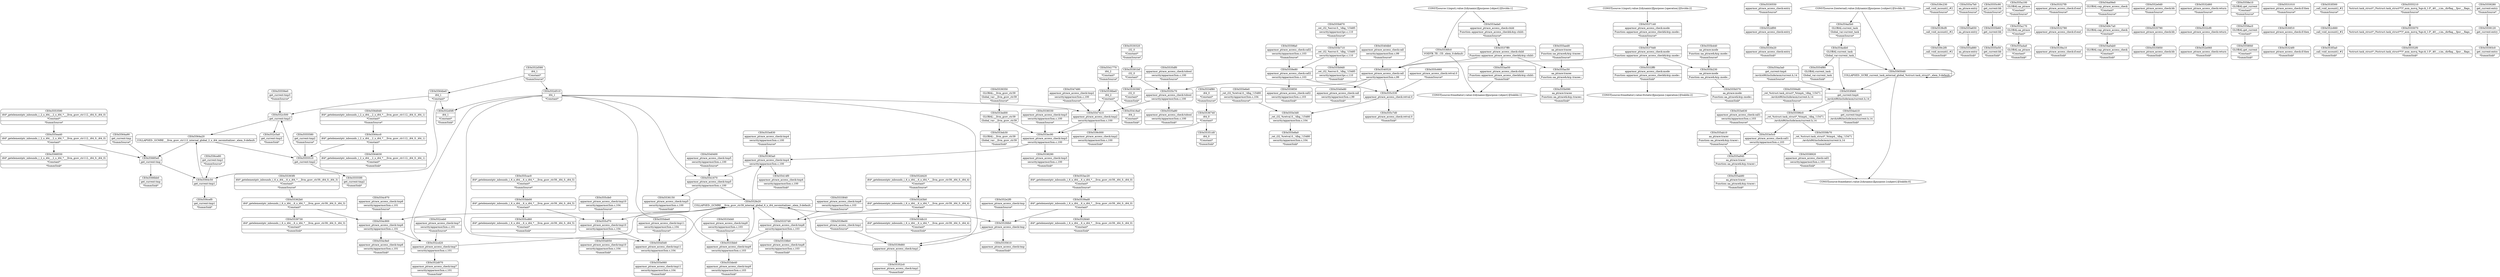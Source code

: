 digraph {
	CE0x555b570 [shape=record,shape=Mrecord,label="{CE0x555b570|aa_ptrace:mode|Function::aa_ptrace&Arg::mode::|*SummSink*}"]
	CE0x553de40 [shape=record,shape=Mrecord,label="{CE0x553de40|apparmor_ptrace_access_check:tmp9|security/apparmor/lsm.c,103|*SummSink*}"]
	CE0x555dee0 [shape=record,shape=Mrecord,label="{CE0x555dee0|apparmor_ptrace_access_check:tmp11|security/apparmor/lsm.c,104|*SummSource*}"]
	"CONST[source:0(mediator),value:2(dynamic)][purpose:{object}][SnkIdx:1]"
	CE0x5559f30 [shape=record,shape=Mrecord,label="{CE0x5559f30|apparmor_ptrace_access_check:call2|security/apparmor/lsm.c,103|*SummSink*}"]
	CE0x5537140 [shape=record,shape=Mrecord,label="{CE0x5537140|apparmor_ptrace_access_check:mode|Function::apparmor_ptrace_access_check&Arg::mode::|*SummSource*}"]
	CE0x5533bb0 [shape=record,shape=Mrecord,label="{CE0x5533bb0|apparmor_ptrace_access_check:tmp9|security/apparmor/lsm.c,103}"]
	CE0x5539ad0 [shape=record,shape=Mrecord,label="{CE0x5539ad0|i64*_getelementptr_inbounds_(_6_x_i64_,_6_x_i64_*___llvm_gcov_ctr39,_i64_0,_i64_0)|*Constant*}"]
	CE0x5530550 [shape=record,shape=Mrecord,label="{CE0x5530550|apparmor_ptrace_access_check:entry|*SummSource*}"]
	CE0x552d5f0 [shape=record,shape=Mrecord,label="{CE0x552d5f0|i64_1|*Constant*|*SummSink*}"]
	CE0x5558920 [shape=record,shape=Mrecord,label="{CE0x5558920|apparmor_ptrace_access_check:call1|security/apparmor/lsm.c,103|*SummSink*}"]
	CE0x5539cf0 [shape=record,shape=Mrecord,label="{CE0x5539cf0|_call_void_mcount()_#2}"]
	CE0x55594d0 [shape=record,shape=Mrecord,label="{CE0x55594d0|_ret_%struct.task_struct*_%tmp4,_!dbg_!15471|./arch/x86/include/asm/current.h,14|*SummSource*}"]
	CE0x556cef0 [shape=record,shape=Mrecord,label="{CE0x556cef0|get_current:tmp1|*SummSink*}"]
	CE0x552c500 [shape=record,shape=Mrecord,label="{CE0x552c500|get_current:tmp3}"]
	CE0x554c9e0 [shape=record,shape=Mrecord,label="{CE0x554c9e0|apparmor_ptrace_access_check:tmp6|security/apparmor/lsm.c,101|*SummSink*}"]
	CE0x555b090 [shape=record,shape=Mrecord,label="{CE0x555b090|aa_ptrace:tracee|Function::aa_ptrace&Arg::tracee::|*SummSink*}"]
	CE0x5554f80 [shape=record,shape=Mrecord,label="{CE0x5554f80|GLOBAL:current_task|Global_var:current_task|*SummSink*}"]
	CE0x553ae50 [shape=record,shape=Mrecord,label="{CE0x553ae50|apparmor_ptrace_access_check:child|Function::apparmor_ptrace_access_check&Arg::child::|*SummSink*}"]
	CE0x555a7b0 [shape=record,shape=Mrecord,label="{CE0x555a7b0|aa_ptrace:entry|*SummSource*}"]
	CE0x552cd20 [shape=record,shape=Mrecord,label="{CE0x552cd20|apparmor_ptrace_access_check:tmp7|security/apparmor/lsm.c,101}"]
	"CONST[source:0(mediator),value:2(dynamic)][purpose:{subject}][SnkIdx:0]"
	CE0x5568550 [shape=record,shape=Mrecord,label="{CE0x5568550|i64*_getelementptr_inbounds_(_2_x_i64_,_2_x_i64_*___llvm_gcov_ctr112,_i64_0,_i64_0)|*Constant*|*SummSink*}"]
	CE0x5541770 [shape=record,shape=Mrecord,label="{CE0x5541770|i64_2|*Constant*|*SummSource*}"]
	CE0x5539e00 [shape=record,shape=Mrecord,label="{CE0x5539e00|apparmor_ptrace_access_check:tmp1|*SummSource*}"]
	CE0x5539350 [shape=record,shape=Mrecord,label="{CE0x5539350|GLOBAL:__llvm_gcov_ctr39|Global_var:__llvm_gcov_ctr39|*SummSource*}"]
	CE0x5555b60 [shape=record,shape=Mrecord,label="{CE0x5555b60|get_current:bb}"]
	CE0x555a100 [shape=record,shape=Mrecord,label="{CE0x555a100|GLOBAL:aa_ptrace|*Constant*|*SummSource*}"]
	CE0x5536150 [shape=record,shape=Mrecord,label="{CE0x5536150|apparmor_ptrace_access_check:tmp5|security/apparmor/lsm.c,100|*SummSink*}"]
	CE0x553ac20 [shape=record,shape=Mrecord,label="{CE0x553ac20|i64*_getelementptr_inbounds_(_6_x_i64_,_6_x_i64_*___llvm_gcov_ctr39,_i64_0,_i64_0)|*Constant*|*SummSource*}"]
	CE0x553ed00 [shape=record,shape=Mrecord,label="{CE0x553ed00|GLOBAL:__llvm_gcov_ctr39|Global_var:__llvm_gcov_ctr39}"]
	CE0x555e060 [shape=record,shape=Mrecord,label="{CE0x555e060|apparmor_ptrace_access_check:tmp11|security/apparmor/lsm.c,104|*SummSink*}"]
	CE0x555e6e0 [shape=record,shape=Mrecord,label="{CE0x555e6e0|_ret_i32_%retval.0,_!dbg_!15480|security/apparmor/lsm.c,104|*SummSource*}"]
	CE0x5566bb0 [shape=record,shape=Mrecord,label="{CE0x5566bb0|get_current:tmp|*SummSink*}"]
	CE0x55383a0 [shape=record,shape=Mrecord,label="{CE0x55383a0|apparmor_ptrace_access_check:tmp4|security/apparmor/lsm.c,100}"]
	CE0x555ab10 [shape=record,shape=Mrecord,label="{CE0x555ab10|aa_ptrace:tracer|Function::aa_ptrace&Arg::tracer::|*SummSource*}"]
	CE0x55555f0 [shape=record,shape=Mrecord,label="{CE0x55555f0|get_current:tmp2|*SummSink*}"]
	CE0x552c5a0 [shape=record,shape=Mrecord,label="{CE0x552c5a0|get_current:tmp3|*SummSink*}"]
	CE0x55327f0 [shape=record,shape=Mrecord,label="{CE0x55327f0|apparmor_ptrace_access_check:if.end|*SummSource*}"]
	CE0x5538330 [shape=record,shape=Mrecord,label="{CE0x5538330|apparmor_ptrace_access_check:tmp3|security/apparmor/lsm.c,100|*SummSource*}"]
	CE0x5535a80 [shape=record,shape=Mrecord,label="{CE0x5535a80|apparmor_ptrace_access_check:tobool|security/apparmor/lsm.c,100|*SummSink*}"]
	CE0x54a0ab0 [shape=record,shape=Mrecord,label="{CE0x54a0ab0|GLOBAL:cap_ptrace_access_check|*Constant*|*SummSink*}"]
	CE0x5564cc0 [shape=record,shape=Mrecord,label="{CE0x5564cc0|i64*_getelementptr_inbounds_(_2_x_i64_,_2_x_i64_*___llvm_gcov_ctr112,_i64_0,_i64_1)|*Constant*}"]
	CE0x552d510 [shape=record,shape=Mrecord,label="{CE0x552d510|i64_1|*Constant*}"]
	CE0x5540e80 [shape=record,shape=Mrecord,label="{CE0x5540e80|apparmor_ptrace_access_check:call|security/apparmor/lsm.c,99|*SummSink*}"]
	CE0x5534f80 [shape=record,shape=Mrecord,label="{CE0x5534f80|i64_0|*Constant*|*SummSource*}"]
	CE0x556d0d0 [shape=record,shape=Mrecord,label="{CE0x556d0d0|i64*_getelementptr_inbounds_(_2_x_i64_,_2_x_i64_*___llvm_gcov_ctr112,_i64_0,_i64_1)|*Constant*|*SummSource*}"]
	CE0x553f460 [shape=record,shape=Mrecord,label="{CE0x553f460|get_current:tmp4|./arch/x86/include/asm/current.h,14}"]
	"CONST[source:1(input),value:2(dynamic)][purpose:{object}][SrcIdx:1]"
	CE0x55393f0 [shape=record,shape=Mrecord,label="{CE0x55393f0|i64*_getelementptr_inbounds_(_6_x_i64_,_6_x_i64_*___llvm_gcov_ctr39,_i64_0,_i64_3)|*Constant*|*SummSource*}"]
	CE0x5535850 [shape=record,shape=Mrecord,label="{CE0x5535850|apparmor_ptrace_access_check:bb|*SummSink*}"]
	CE0x554c970 [shape=record,shape=Mrecord,label="{CE0x554c970|apparmor_ptrace_access_check:tmp6|security/apparmor/lsm.c,101|*SummSource*}"]
	CE0x55351d0 [shape=record,shape=Mrecord,label="{CE0x55351d0|i64_0|*Constant*|*SummSink*}"]
	CE0x553e830 [shape=record,shape=Mrecord,label="{CE0x553e830|apparmor_ptrace_access_check:tmp4|security/apparmor/lsm.c,100|*SummSource*}"]
	CE0x539c230 [shape=record,shape=Mrecord,label="{CE0x539c230|_call_void_mcount()_#2|*SummSource*}"]
	CE0x554a3a0 [shape=record,shape=Mrecord,label="{CE0x554a3a0|get_current:tmp4|./arch/x86/include/asm/current.h,14|*SummSource*}"]
	CE0x554a410 [shape=record,shape=Mrecord,label="{CE0x554a410|get_current:tmp4|./arch/x86/include/asm/current.h,14|*SummSink*}"]
	"CONST[source:0(mediator),value:0(static)][purpose:{operation}][SnkIdx:2]"
	CE0x5532cf0 [shape=record,shape=Mrecord,label="{CE0x5532cf0|apparmor_ptrace_access_check:return}"]
	CE0x5558e10 [shape=record,shape=Mrecord,label="{CE0x5558e10|GLOBAL:get_current|*Constant*|*SummSource*}"]
	CE0x554a5b0 [shape=record,shape=Mrecord,label="{CE0x554a5b0|GLOBAL:current_task|Global_var:current_task|*SummSource*}"]
	CE0x555cd60 [shape=record,shape=Mrecord,label="{CE0x555cd60|i64*_getelementptr_inbounds_(_6_x_i64_,_6_x_i64_*___llvm_gcov_ctr39,_i64_0,_i64_5)|*Constant*|*SummSink*}"]
	CE0x5535df0 [shape=record,shape=Mrecord,label="{CE0x5535df0|apparmor_ptrace_access_check:tobool|security/apparmor/lsm.c,100|*SummSource*}"]
	CE0x5564a20 [shape=record,shape=Mrecord,label="{CE0x5564a20|COLLAPSED:_GCMRE___llvm_gcov_ctr112_internal_global_2_x_i64_zeroinitializer:_elem_0:default:}"]
	CE0x539c000 [shape=record,shape=Mrecord,label="{CE0x539c000|apparmor_ptrace_access_check:tmp2|security/apparmor/lsm.c,100|*SummSink*}"]
	CE0x552df00 [shape=record,shape=Mrecord,label="{CE0x552df00|apparmor_ptrace_access_check:entry}"]
	CE0x5536be0 [shape=record,shape=Mrecord,label="{CE0x5536be0|i64_2|*Constant*}"]
	CE0x55418a0 [shape=record,shape=Mrecord,label="{CE0x55418a0|i64_2|*Constant*|*SummSink*}"]
	CE0x5533840 [shape=record,shape=Mrecord,label="{CE0x5533840|apparmor_ptrace_access_check:tmp8|security/apparmor/lsm.c,103|*SummSource*}"]
	CE0x552e060 [shape=record,shape=Mrecord,label="{CE0x552e060|apparmor_ptrace_access_check:return|*SummSink*}"]
	CE0x555e8a0 [shape=record,shape=Mrecord,label="{CE0x555e8a0|_ret_i32_%retval.0,_!dbg_!15480|security/apparmor/lsm.c,104|*SummSink*}"]
	CE0x555ab80 [shape=record,shape=Mrecord,label="{CE0x555ab80|aa_ptrace:tracer|Function::aa_ptrace&Arg::tracer::|*SummSink*}"]
	CE0x555a880 [shape=record,shape=Mrecord,label="{CE0x555a880|aa_ptrace:entry|*SummSink*}"]
	CE0x553ada0 [shape=record,shape=Mrecord,label="{CE0x553ada0|apparmor_ptrace_access_check:child|Function::apparmor_ptrace_access_check&Arg::child::|*SummSource*}"]
	CE0x5540db0 [shape=record,shape=Mrecord,label="{CE0x5540db0|apparmor_ptrace_access_check:call|security/apparmor/lsm.c,99|*SummSource*}"]
	CE0x5539a10 [shape=record,shape=Mrecord,label="{CE0x5539a10|apparmor_ptrace_access_check:if.end|*SummSink*}"]
	CE0x5533d40 [shape=record,shape=Mrecord,label="{CE0x5533d40|apparmor_ptrace_access_check:tmp9|security/apparmor/lsm.c,103|*SummSource*}"]
	CE0x55337d0 [shape=record,shape=Mrecord,label="{CE0x55337d0|apparmor_ptrace_access_check:tmp8|security/apparmor/lsm.c,103}"]
	CE0x555b230 [shape=record,shape=Mrecord,label="{CE0x555b230|aa_ptrace:mode|Function::aa_ptrace&Arg::mode::}"]
	CE0x5531010 [shape=record,shape=Mrecord,label="{CE0x5531010|apparmor_ptrace_access_check:if.then|*SummSource*}"]
	CE0x5536fc0 [shape=record,shape=Mrecord,label="{CE0x5536fc0|VOIDTB_TE:_CE:_elem_0:default:}"]
	CE0x5547410 [shape=record,shape=Mrecord,label="{CE0x5547410|apparmor_ptrace_access_check:tmp2|security/apparmor/lsm.c,100}"]
	CE0x5530f10 [shape=record,shape=Mrecord,label="{CE0x5530f10|apparmor_ptrace_access_check:if.then}"]
	CE0x54a09e0 [shape=record,shape=Mrecord,label="{CE0x54a09e0|GLOBAL:cap_ptrace_access_check|*Constant*|*SummSource*}"]
	CE0x5564a90 [shape=record,shape=Mrecord,label="{CE0x5564a90|get_current:tmp|*SummSource*}"]
	CE0x55596c0 [shape=record,shape=Mrecord,label="{CE0x55596c0|_ret_%struct.task_struct*_%tmp4,_!dbg_!15471|./arch/x86/include/asm/current.h,14}"]
	CE0x555cac0 [shape=record,shape=Mrecord,label="{CE0x555cac0|i64*_getelementptr_inbounds_(_6_x_i64_,_6_x_i64_*___llvm_gcov_ctr39,_i64_0,_i64_5)|*Constant*|*SummSource*}"]
	"CONST[source:1(input),value:2(dynamic)][purpose:{operation}][SrcIdx:2]"
	CE0x5564c50 [shape=record,shape=Mrecord,label="{CE0x5564c50|get_current:tmp1}"]
	CE0x553f3a0 [shape=record,shape=Mrecord,label="{CE0x553f3a0|_call_void_mcount()_#2|*SummSink*}"]
	CE0x552d070 [shape=record,shape=Mrecord,label="{CE0x552d070|apparmor_ptrace_access_check:tmp7|security/apparmor/lsm.c,101|*SummSink*}"]
	CE0x5555580 [shape=record,shape=Mrecord,label="{CE0x5555580|get_current:tmp2|*SummSource*}"]
	CE0x555d050 [shape=record,shape=Mrecord,label="{CE0x555d050|apparmor_ptrace_access_check:tmp10|security/apparmor/lsm.c,104|*SummSink*}"]
	CE0x55685e0 [shape=record,shape=Mrecord,label="{CE0x55685e0|get_current:tmp}"]
	CE0x555a940 [shape=record,shape=Mrecord,label="{CE0x555a940|aa_ptrace:tracer|Function::aa_ptrace&Arg::tracer::}"]
	CE0x55370d0 [shape=record,shape=Mrecord,label="{CE0x55370d0|apparmor_ptrace_access_check:mode|Function::apparmor_ptrace_access_check&Arg::mode::}"]
	CE0x5532d60 [shape=record,shape=Mrecord,label="{CE0x5532d60|apparmor_ptrace_access_check:return|*SummSource*}"]
	CE0x555cf70 [shape=record,shape=Mrecord,label="{CE0x555cf70|apparmor_ptrace_access_check:tmp10|security/apparmor/lsm.c,104}"]
	CE0x5538290 [shape=record,shape=Mrecord,label="{CE0x5538290|apparmor_ptrace_access_check:tmp3|security/apparmor/lsm.c,100|*SummSink*}"]
	CE0x553e5c0 [shape=record,shape=Mrecord,label="{CE0x553e5c0|apparmor_ptrace_access_check:call1|security/apparmor/lsm.c,103}"]
	CE0x5559b70 [shape=record,shape=Mrecord,label="{CE0x5559b70|_ret_%struct.task_struct*_%tmp4,_!dbg_!15471|./arch/x86/include/asm/current.h,14|*SummSink*}"]
	CE0x555a650 [shape=record,shape=Mrecord,label="{CE0x555a650|aa_ptrace:entry}"]
	CE0x555ac50 [shape=record,shape=Mrecord,label="{CE0x555ac50|aa_ptrace:tracee|Function::aa_ptrace&Arg::tracee::}"]
	CE0x55352c0 [shape=record,shape=Mrecord,label="{CE0x55352c0|apparmor_ptrace_access_check:tmp1|*SummSink*}"]
	CE0x552e0d0 [shape=record,shape=Mrecord,label="{CE0x552e0d0|apparmor_ptrace_access_check:bb|*SummSource*}"]
	CE0x5535c70 [shape=record,shape=Mrecord,label="{CE0x5535c70|apparmor_ptrace_access_check:tobool|security/apparmor/lsm.c,100}"]
	CE0x5541670 [shape=record,shape=Mrecord,label="{CE0x5541670|apparmor_ptrace_access_check:tmp5|security/apparmor/lsm.c,100}"]
	CE0x5558f40 [shape=record,shape=Mrecord,label="{CE0x5558f40|GLOBAL:get_current|*Constant*|*SummSink*}"]
	CE0x555b870 [shape=record,shape=Mrecord,label="{CE0x555b870|_ret_i32_%error.0,_!dbg_!15485|security/apparmor/ipc.c,110|*SummSource*}"]
	CE0x555b440 [shape=record,shape=Mrecord,label="{CE0x555b440|aa_ptrace:mode|Function::aa_ptrace&Arg::mode::|*SummSource*}"]
	CE0x55552f0 [shape=record,shape=Mrecord,label="{CE0x55552f0|%struct.task_struct*_(%struct.task_struct**)*_asm_movq_%gs:$_1:P_,$0_,_r,im,_dirflag_,_fpsr_,_flags_|*SummSink*}"]
	CE0x555c660 [shape=record,shape=Mrecord,label="{CE0x555c660|apparmor_ptrace_access_check:retval.0|*SummSource*}"]
	CE0x55650d0 [shape=record,shape=Mrecord,label="{CE0x55650d0|COLLAPSED:_GCRE_current_task_external_global_%struct.task_struct*:_elem_0:default:}"]
	CE0x5540520 [shape=record,shape=Mrecord,label="{CE0x5540520|apparmor_ptrace_access_check:call|security/apparmor/lsm.c,99}"]
	CE0x555e3d0 [shape=record,shape=Mrecord,label="{CE0x555e3d0|_ret_i32_%retval.0,_!dbg_!15480|security/apparmor/lsm.c,104}"]
	CE0x553e630 [shape=record,shape=Mrecord,label="{CE0x553e630|apparmor_ptrace_access_check:call1|security/apparmor/lsm.c,103|*SummSource*}"]
	CE0x552e2f0 [shape=record,shape=Mrecord,label="{CE0x552e2f0|apparmor_ptrace_access_check:tmp|*SummSource*}"]
	CE0x5559280 [shape=record,shape=Mrecord,label="{CE0x5559280|get_current:entry|*SummSource*}"]
	CE0x55338b0 [shape=record,shape=Mrecord,label="{CE0x55338b0|apparmor_ptrace_access_check:tmp8|security/apparmor/lsm.c,103|*SummSink*}"]
	CE0x55593c0 [shape=record,shape=Mrecord,label="{CE0x55593c0|get_current:entry|*SummSink*}"]
	CE0x555b710 [shape=record,shape=Mrecord,label="{CE0x555b710|_ret_i32_%error.0,_!dbg_!15485|security/apparmor/ipc.c,110}"]
	CE0x554a4b0 [shape=record,shape=Mrecord,label="{CE0x554a4b0|GLOBAL:current_task|Global_var:current_task}"]
	CE0x556ce80 [shape=record,shape=Mrecord,label="{CE0x556ce80|get_current:tmp1|*SummSource*}"]
	CE0x555aed0 [shape=record,shape=Mrecord,label="{CE0x555aed0|aa_ptrace:tracee|Function::aa_ptrace&Arg::tracee::|*SummSource*}"]
	CE0x5530320 [shape=record,shape=Mrecord,label="{CE0x5530320|i32_0|*Constant*|*SummSource*}"]
	CE0x5547480 [shape=record,shape=Mrecord,label="{CE0x5547480|apparmor_ptrace_access_check:tmp2|security/apparmor/lsm.c,100|*SummSource*}"]
	CE0x5555e50 [shape=record,shape=Mrecord,label="{CE0x5555e50|get_current:bb|*SummSink*}"]
	CE0x552fe20 [shape=record,shape=Mrecord,label="{CE0x552fe20|COLLAPSED:_GCMRE___llvm_gcov_ctr39_internal_global_6_x_i64_zeroinitializer:_elem_0:default:}"]
	CE0x553f300 [shape=record,shape=Mrecord,label="{CE0x553f300|_call_void_mcount()_#2|*SummSource*}"]
	CE0x5539730 [shape=record,shape=Mrecord,label="{CE0x5539730|i64*_getelementptr_inbounds_(_6_x_i64_,_6_x_i64_*___llvm_gcov_ctr39,_i64_0,_i64_3)|*Constant*|*SummSink*}"]
	CE0x555a170 [shape=record,shape=Mrecord,label="{CE0x555a170|GLOBAL:aa_ptrace|*Constant*}"]
	CE0x5535610 [shape=record,shape=Mrecord,label="{CE0x5535610|apparmor_ptrace_access_check:tmp|*SummSink*}"]
	CE0x5555c90 [shape=record,shape=Mrecord,label="{CE0x5555c90|get_current:bb|*SummSource*}"]
	CE0x5559e80 [shape=record,shape=Mrecord,label="{CE0x5559e80|apparmor_ptrace_access_check:call2|security/apparmor/lsm.c,103}"]
	CE0x5537ff0 [shape=record,shape=Mrecord,label="{CE0x5537ff0|apparmor_ptrace_access_check:child|Function::apparmor_ptrace_access_check&Arg::child::}"]
	CE0x555bb00 [shape=record,shape=Mrecord,label="{CE0x555bb00|i64*_getelementptr_inbounds_(_6_x_i64_,_6_x_i64_*___llvm_gcov_ctr39,_i64_0,_i64_5)|*Constant*}"]
	CE0x555b9d0 [shape=record,shape=Mrecord,label="{CE0x555b9d0|_ret_i32_%error.0,_!dbg_!15485|security/apparmor/ipc.c,110|*SummSink*}"]
	CE0x553ec90 [shape=record,shape=Mrecord,label="{CE0x553ec90|apparmor_ptrace_access_check:tmp3|security/apparmor/lsm.c,100}"]
	CE0x555ea40 [shape=record,shape=Mrecord,label="{CE0x555ea40|i64*_getelementptr_inbounds_(_2_x_i64_,_2_x_i64_*___llvm_gcov_ctr112,_i64_0,_i64_0)|*Constant*}"]
	CE0x5532780 [shape=record,shape=Mrecord,label="{CE0x5532780|apparmor_ptrace_access_check:if.end}"]
	CE0x555c7d0 [shape=record,shape=Mrecord,label="{CE0x555c7d0|apparmor_ptrace_access_check:retval.0|*SummSink*}"]
	CE0x552d420 [shape=record,shape=Mrecord,label="{CE0x552d420|i64*_getelementptr_inbounds_(_6_x_i64_,_6_x_i64_*___llvm_gcov_ctr39,_i64_0,_i64_4)|*Constant*|*SummSource*}"]
	CE0x5540400 [shape=record,shape=Mrecord,label="{CE0x5540400|apparmor_ptrace_access_check:tmp5|security/apparmor/lsm.c,100|*SummSource*}"]
	CE0x5530e20 [shape=record,shape=Mrecord,label="{CE0x5530e20|apparmor_ptrace_access_check:entry|*SummSink*}"]
	CE0x555d5d0 [shape=record,shape=Mrecord,label="{CE0x555d5d0|apparmor_ptrace_access_check:tmp11|security/apparmor/lsm.c,104}"]
	CE0x5555070 [shape=record,shape=Mrecord,label="{CE0x5555070|%struct.task_struct*_(%struct.task_struct**)*_asm_movq_%gs:$_1:P_,$0_,_r,im,_dirflag_,_fpsr_,_flags_}"]
	CE0x5539d60 [shape=record,shape=Mrecord,label="{CE0x5539d60|apparmor_ptrace_access_check:tmp1}"]
	CE0x552ceb0 [shape=record,shape=Mrecord,label="{CE0x552ceb0|apparmor_ptrace_access_check:tmp7|security/apparmor/lsm.c,101|*SummSource*}"]
	CE0x552d3b0 [shape=record,shape=Mrecord,label="{CE0x552d3b0|i64*_getelementptr_inbounds_(_6_x_i64_,_6_x_i64_*___llvm_gcov_ctr39,_i64_0,_i64_4)|*Constant*}"]
	CE0x5559120 [shape=record,shape=Mrecord,label="{CE0x5559120|get_current:entry}"]
	CE0x555cfe0 [shape=record,shape=Mrecord,label="{CE0x555cfe0|apparmor_ptrace_access_check:tmp10|security/apparmor/lsm.c,104|*SummSource*}"]
	CE0x552fd40 [shape=record,shape=Mrecord,label="{CE0x552fd40|i64*_getelementptr_inbounds_(_6_x_i64_,_6_x_i64_*___llvm_gcov_ctr39,_i64_0,_i64_0)|*Constant*|*SummSink*}"]
	CE0x5555210 [shape=record,shape=Mrecord,label="{CE0x5555210|%struct.task_struct*_(%struct.task_struct**)*_asm_movq_%gs:$_1:P_,$0_,_r,im,_dirflag_,_fpsr_,_flags_|*SummSource*}"]
	CE0x5559fa0 [shape=record,shape=Mrecord,label="{CE0x5559fa0|apparmor_ptrace_access_check:call2|security/apparmor/lsm.c,103|*SummSource*}"]
	CE0x552fdb0 [shape=record,shape=Mrecord,label="{CE0x552fdb0|apparmor_ptrace_access_check:tmp}"]
	CE0x5564be0 [shape=record,shape=Mrecord,label="{CE0x5564be0|i64_1|*Constant*}"]
	CE0x539c2f0 [shape=record,shape=Mrecord,label="{CE0x539c2f0|_call_void_mcount()_#2|*SummSink*}"]
	CE0x5564630 [shape=record,shape=Mrecord,label="{CE0x5564630|i64*_getelementptr_inbounds_(_2_x_i64_,_2_x_i64_*___llvm_gcov_ctr112,_i64_0,_i64_1)|*Constant*|*SummSink*}"]
	CE0x5553590 [shape=record,shape=Mrecord,label="{CE0x5553590|i64*_getelementptr_inbounds_(_2_x_i64_,_2_x_i64_*___llvm_gcov_ctr112,_i64_0,_i64_0)|*Constant*|*SummSource*}"]
	CE0x55324f0 [shape=record,shape=Mrecord,label="{CE0x55324f0|apparmor_ptrace_access_check:if.then|*SummSink*}"]
	CE0x549c7a0 [shape=record,shape=Mrecord,label="{CE0x549c7a0|GLOBAL:cap_ptrace_access_check|*Constant*}"]
	CE0x555a4a0 [shape=record,shape=Mrecord,label="{CE0x555a4a0|GLOBAL:aa_ptrace|*Constant*|*SummSink*}"]
	CE0x5535790 [shape=record,shape=Mrecord,label="{CE0x5535790|apparmor_ptrace_access_check:bb}"]
	CE0x55301b0 [shape=record,shape=Mrecord,label="{CE0x55301b0|i32_0|*Constant*}"]
	CE0x55414f0 [shape=record,shape=Mrecord,label="{CE0x55414f0|apparmor_ptrace_access_check:tmp4|security/apparmor/lsm.c,100|*SummSink*}"]
	CE0x55362b0 [shape=record,shape=Mrecord,label="{CE0x55362b0|i64*_getelementptr_inbounds_(_6_x_i64_,_6_x_i64_*___llvm_gcov_ctr39,_i64_0,_i64_3)|*Constant*}"]
	CE0x553db10 [shape=record,shape=Mrecord,label="{CE0x553db10|i64*_getelementptr_inbounds_(_6_x_i64_,_6_x_i64_*___llvm_gcov_ctr39,_i64_0,_i64_4)|*Constant*|*SummSink*}"]
	CE0x55556e0 [shape=record,shape=Mrecord,label="{CE0x55556e0|get_current:tmp3|*SummSource*}"]
	CE0x5558ac0 [shape=record,shape=Mrecord,label="{CE0x5558ac0|GLOBAL:get_current|*Constant*}"]
	CE0x552c660 [shape=record,shape=Mrecord,label="{CE0x552c660|_call_void_mcount()_#2}"]
	CE0x5530390 [shape=record,shape=Mrecord,label="{CE0x5530390|i32_0|*Constant*|*SummSink*}"]
	CE0x555c530 [shape=record,shape=Mrecord,label="{CE0x555c530|apparmor_ptrace_access_check:retval.0}"]
	CE0x552d580 [shape=record,shape=Mrecord,label="{CE0x552d580|i64_1|*Constant*|*SummSource*}"]
	CE0x5532ff0 [shape=record,shape=Mrecord,label="{CE0x5532ff0|apparmor_ptrace_access_check:mode|Function::apparmor_ptrace_access_check&Arg::mode::|*SummSink*}"]
	CE0x554c900 [shape=record,shape=Mrecord,label="{CE0x554c900|apparmor_ptrace_access_check:tmp6|security/apparmor/lsm.c,101}"]
	"CONST[source:2(external),value:2(dynamic)][purpose:{subject}][SrcIdx:3]"
	CE0x5536740 [shape=record,shape=Mrecord,label="{CE0x5536740|i64_0|*Constant*}"]
	CE0x5555510 [shape=record,shape=Mrecord,label="{CE0x5555510|get_current:tmp2}"]
	CE0x553eb30 [shape=record,shape=Mrecord,label="{CE0x553eb30|GLOBAL:__llvm_gcov_ctr39|Global_var:__llvm_gcov_ctr39|*SummSink*}"]
	CE0x554c900 -> CE0x552cd20
	CE0x552c500 -> CE0x5564a20
	CE0x5539350 -> CE0x553ed00
	CE0x555cf70 -> CE0x555d050
	CE0x552cd20 -> CE0x552d070
	CE0x555b870 -> CE0x555b710
	CE0x55650d0 -> CE0x553f460
	CE0x552d3b0 -> CE0x553db10
	CE0x555a100 -> CE0x555a170
	CE0x552d580 -> CE0x5564be0
	CE0x549c7a0 -> CE0x54a0ab0
	CE0x552c500 -> CE0x552c5a0
	CE0x552e2f0 -> CE0x552fdb0
	CE0x5541670 -> CE0x5536150
	CE0x5558e10 -> CE0x5558ac0
	CE0x553e830 -> CE0x55383a0
	CE0x5559e80 -> CE0x555c530
	CE0x5559280 -> CE0x5559120
	CE0x5540520 -> CE0x5535c70
	CE0x553e5c0 -> CE0x5558920
	CE0x552d510 -> CE0x5547410
	CE0x5537ff0 -> CE0x5540520
	CE0x552fe20 -> CE0x55337d0
	CE0x555b710 -> CE0x5559e80
	CE0x5547410 -> CE0x539c000
	CE0x555ab10 -> CE0x555a940
	CE0x552fdb0 -> CE0x5535610
	CE0x5539d60 -> CE0x552fe20
	CE0x55301b0 -> CE0x5535c70
	CE0x553ed00 -> CE0x553eb30
	CE0x55301b0 -> CE0x5530390
	CE0x555bb00 -> CE0x555cd60
	CE0x5564cc0 -> CE0x5555510
	CE0x5541670 -> CE0x552fe20
	CE0x55370d0 -> CE0x5532ff0
	CE0x555cf70 -> CE0x555d5d0
	CE0x5547410 -> CE0x553ec90
	CE0x55337d0 -> CE0x5533bb0
	CE0x5530550 -> CE0x552df00
	CE0x5532ff0 -> "CONST[source:0(mediator),value:0(static)][purpose:{operation}][SnkIdx:2]"
	CE0x553ada0 -> CE0x5537ff0
	CE0x55596c0 -> CE0x5559b70
	CE0x5535790 -> CE0x5535850
	CE0x5530f10 -> CE0x55324f0
	CE0x5535df0 -> CE0x5535c70
	CE0x555a170 -> CE0x555a4a0
	CE0x555b440 -> CE0x555b230
	CE0x555c530 -> CE0x555c7d0
	CE0x5555510 -> CE0x55555f0
	CE0x552d420 -> CE0x552d3b0
	CE0x55650d0 -> "CONST[source:0(mediator),value:2(dynamic)][purpose:{subject}][SnkIdx:0]"
	CE0x5541770 -> CE0x5536be0
	CE0x5555510 -> CE0x552c500
	CE0x5536740 -> CE0x553ec90
	CE0x55594d0 -> CE0x55596c0
	CE0x5538330 -> CE0x553ec90
	CE0x552d510 -> CE0x555d5d0
	CE0x555e6e0 -> CE0x555e3d0
	CE0x5531010 -> CE0x5530f10
	CE0x552d510 -> CE0x5533bb0
	CE0x552fdb0 -> CE0x5539d60
	CE0x555ea40 -> CE0x5568550
	CE0x55362b0 -> CE0x554c900
	"CONST[source:1(input),value:2(dynamic)][purpose:{operation}][SrcIdx:2]" -> CE0x5537140
	CE0x5536fc0 -> CE0x5540520
	CE0x552c660 -> CE0x553f3a0
	CE0x5540db0 -> CE0x5540520
	CE0x5539ad0 -> CE0x552fd40
	CE0x5537ff0 -> CE0x553ae50
	CE0x5534f80 -> CE0x5536740
	CE0x5533d40 -> CE0x5533bb0
	CE0x5539d60 -> CE0x55352c0
	CE0x553f300 -> CE0x552c660
	CE0x55556e0 -> CE0x552c500
	CE0x5533840 -> CE0x55337d0
	CE0x552d510 -> CE0x552d5f0
	CE0x5559120 -> CE0x55593c0
	CE0x555dee0 -> CE0x555d5d0
	CE0x553f460 -> CE0x55596c0
	CE0x555b710 -> CE0x555b9d0
	CE0x555bb00 -> CE0x555cf70
	CE0x5564cc0 -> CE0x5564630
	CE0x552d510 -> CE0x552cd20
	CE0x553ec90 -> CE0x55383a0
	CE0x552ceb0 -> CE0x552cd20
	CE0x5536be0 -> CE0x5547410
	CE0x552df00 -> CE0x5530e20
	"CONST[source:2(external),value:2(dynamic)][purpose:{subject}][SrcIdx:3]" -> CE0x55650d0
	CE0x5564be0 -> CE0x5564c50
	CE0x554a4b0 -> CE0x553f460
	CE0x552fe20 -> CE0x555cf70
	CE0x555d5d0 -> CE0x552fe20
	CE0x55383a0 -> CE0x55414f0
	CE0x5539cf0 -> CE0x539c2f0
	CE0x5564a90 -> CE0x55685e0
	CE0x555b230 -> CE0x555b570
	CE0x539c230 -> CE0x5539cf0
	CE0x5533bb0 -> CE0x552fe20
	CE0x555aed0 -> CE0x555ac50
	CE0x555c530 -> CE0x555e3d0
	CE0x5553590 -> CE0x555ea40
	CE0x555c660 -> CE0x555c530
	CE0x555d5d0 -> CE0x555e060
	CE0x552fe20 -> CE0x554c900
	CE0x552fe20 -> CE0x55383a0
	CE0x5559fa0 -> CE0x5559e80
	CE0x555e3d0 -> CE0x555e8a0
	CE0x555a940 -> CE0x555ab80
	CE0x5532780 -> CE0x5539a10
	CE0x552d510 -> CE0x5539d60
	CE0x55596c0 -> CE0x553e5c0
	CE0x555ea40 -> CE0x55685e0
	CE0x553ae50 -> "CONST[source:0(mediator),value:2(dynamic)][purpose:{object}][SnkIdx:1]"
	CE0x5530320 -> CE0x55301b0
	CE0x553ec90 -> CE0x5538290
	CE0x55362b0 -> CE0x5539730
	CE0x5547480 -> CE0x5547410
	CE0x5536740 -> CE0x55351d0
	CE0x5535c70 -> CE0x5535a80
	CE0x552e0d0 -> CE0x5535790
	CE0x5535c70 -> CE0x5547410
	CE0x5558920 -> "CONST[source:0(mediator),value:2(dynamic)][purpose:{subject}][SnkIdx:0]"
	CE0x555a7b0 -> CE0x555a650
	CE0x5564a20 -> CE0x55685e0
	CE0x554c900 -> CE0x554c9e0
	CE0x55327f0 -> CE0x5532780
	"CONST[source:1(input),value:2(dynamic)][purpose:{object}][SrcIdx:1]" -> CE0x5536fc0
	CE0x555cfe0 -> CE0x555cf70
	CE0x5532cf0 -> CE0x552e060
	CE0x55370d0 -> CE0x555b230
	CE0x5555210 -> CE0x5555070
	CE0x554a4b0 -> CE0x55650d0
	CE0x5555070 -> CE0x55552f0
	CE0x5537140 -> CE0x55370d0
	CE0x55337d0 -> CE0x55338b0
	CE0x554a5b0 -> CE0x554a4b0
	CE0x552d580 -> CE0x552d510
	CE0x553ac20 -> CE0x5539ad0
	CE0x5533bb0 -> CE0x553de40
	CE0x5564c50 -> CE0x556cef0
	CE0x553ed00 -> CE0x553ec90
	"CONST[source:1(input),value:2(dynamic)][purpose:{object}][SrcIdx:1]" -> CE0x553ada0
	CE0x54a09e0 -> CE0x549c7a0
	CE0x55393f0 -> CE0x55362b0
	CE0x553e630 -> CE0x553e5c0
	CE0x5564a20 -> CE0x5555510
	CE0x5539ad0 -> CE0x552fdb0
	CE0x55685e0 -> CE0x5564c50
	CE0x5540520 -> CE0x555c530
	CE0x553f460 -> CE0x554a410
	CE0x5564be0 -> CE0x552c500
	CE0x5532d60 -> CE0x5532cf0
	CE0x555a650 -> CE0x555a880
	CE0x552fe20 -> CE0x552fdb0
	CE0x554a3a0 -> CE0x553f460
	CE0x5540520 -> CE0x5540e80
	CE0x554c970 -> CE0x554c900
	CE0x55370d0 -> CE0x5540520
	CE0x5536fc0 -> "CONST[source:0(mediator),value:2(dynamic)][purpose:{object}][SnkIdx:1]"
	CE0x552d510 -> CE0x5541670
	CE0x5559e80 -> CE0x5559f30
	CE0x5555b60 -> CE0x5555e50
	CE0x554a4b0 -> CE0x5554f80
	CE0x5536be0 -> CE0x55418a0
	"CONST[source:2(external),value:2(dynamic)][purpose:{subject}][SrcIdx:3]" -> CE0x554a5b0
	CE0x555ac50 -> CE0x555b090
	CE0x55383a0 -> CE0x5541670
	CE0x5555580 -> CE0x5555510
	CE0x556ce80 -> CE0x5564c50
	CE0x556d0d0 -> CE0x5564cc0
	CE0x5558ac0 -> CE0x5558f40
	CE0x5539e00 -> CE0x5539d60
	CE0x5564c50 -> CE0x5564a20
	CE0x555cac0 -> CE0x555bb00
	CE0x5540400 -> CE0x5541670
	CE0x5537ff0 -> CE0x555ac50
	CE0x5555c90 -> CE0x5555b60
	CE0x5564be0 -> CE0x552d5f0
	CE0x55650d0 -> CE0x55650d0
	CE0x55685e0 -> CE0x5566bb0
	CE0x552cd20 -> CE0x552fe20
	CE0x553e5c0 -> CE0x555a940
	CE0x552d3b0 -> CE0x55337d0
}